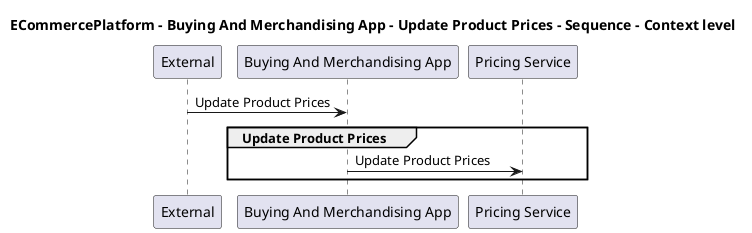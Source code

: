@startuml

title ECommercePlatform - Buying And Merchandising App - Update Product Prices - Sequence - Context level

participant "External" as C4InterFlow.SoftwareSystems.ExternalSystem
participant "Buying And Merchandising App" as ECommercePlatform.SoftwareSystems.BuyingAndMerchandisingApp
participant "Pricing Service" as ECommercePlatform.SoftwareSystems.PricingService

C4InterFlow.SoftwareSystems.ExternalSystem -> ECommercePlatform.SoftwareSystems.BuyingAndMerchandisingApp : Update Product Prices
group Update Product Prices
ECommercePlatform.SoftwareSystems.BuyingAndMerchandisingApp -> ECommercePlatform.SoftwareSystems.PricingService : Update Product Prices
end


@enduml
